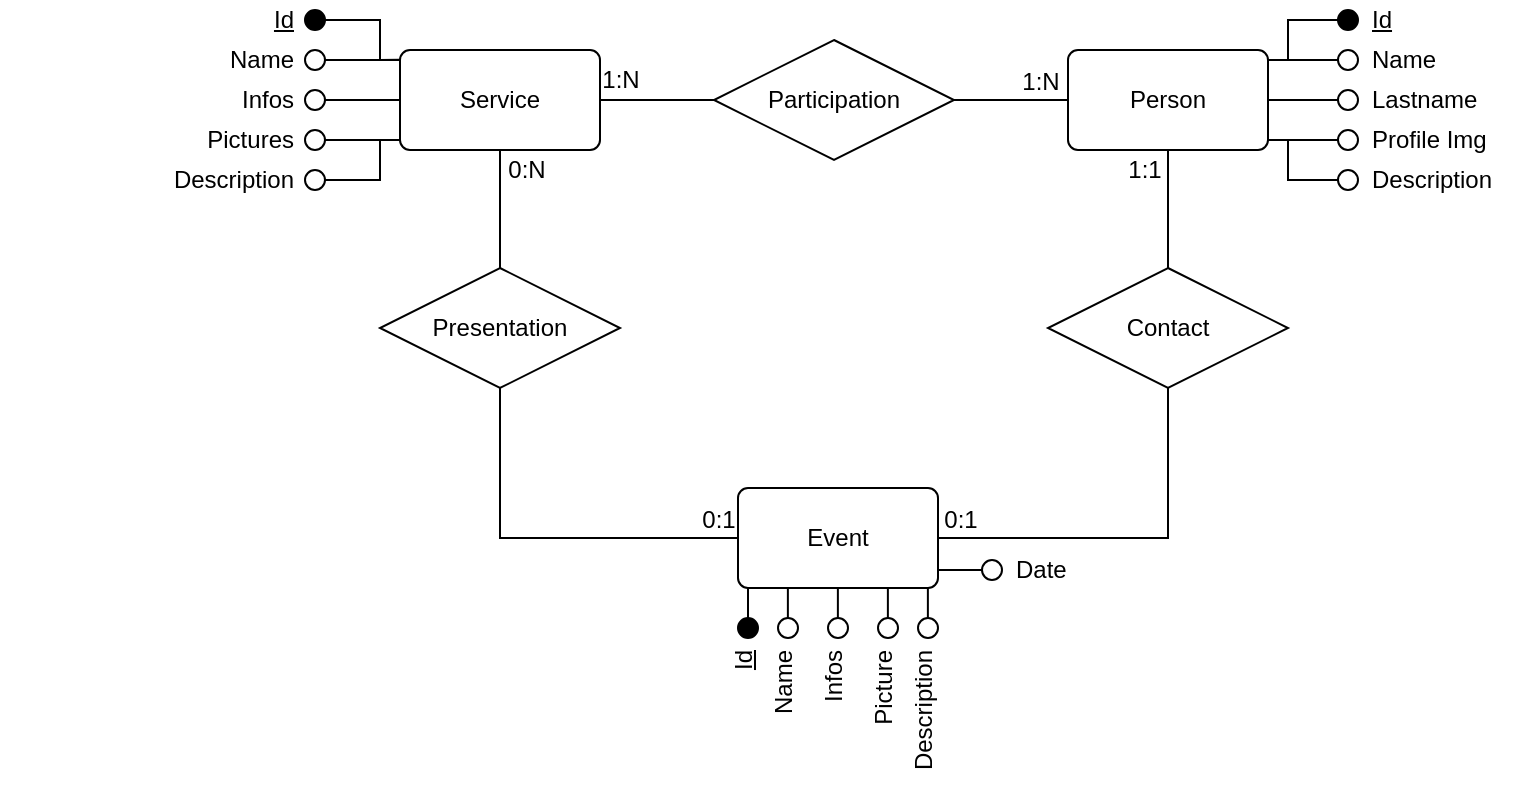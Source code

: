 <mxfile version="12.9.6" type="github">
  <diagram id="yY8FP1khCgJvJXXbFNSa" name="Page-1">
    <mxGraphModel dx="1689" dy="491" grid="1" gridSize="1" guides="1" tooltips="1" connect="1" arrows="1" fold="1" page="1" pageScale="1" pageWidth="850" pageHeight="1100" math="0" shadow="0">
      <root>
        <mxCell id="0" />
        <mxCell id="1" parent="0" />
        <mxCell id="Hg1yuA1bv0Kx8vVud3k1-56" value="" style="group" parent="1" vertex="1" connectable="0">
          <mxGeometry x="384" y="370" width="230" height="100" as="geometry" />
        </mxCell>
        <mxCell id="Hg1yuA1bv0Kx8vVud3k1-54" value="" style="group" parent="Hg1yuA1bv0Kx8vVud3k1-56" vertex="1" connectable="0">
          <mxGeometry width="230" height="100" as="geometry" />
        </mxCell>
        <mxCell id="Hg1yuA1bv0Kx8vVud3k1-52" value="" style="group;container=1;" parent="Hg1yuA1bv0Kx8vVud3k1-54" vertex="1" connectable="0">
          <mxGeometry width="230" height="100" as="geometry" />
        </mxCell>
        <mxCell id="Hg1yuA1bv0Kx8vVud3k1-2" value="Person" style="rounded=1;arcSize=10;whiteSpace=wrap;html=1;align=center;" parent="Hg1yuA1bv0Kx8vVud3k1-52" vertex="1">
          <mxGeometry y="25" width="100" height="50" as="geometry" />
        </mxCell>
        <mxCell id="Hg1yuA1bv0Kx8vVud3k1-50" value="" style="group" parent="Hg1yuA1bv0Kx8vVud3k1-52" vertex="1" connectable="0">
          <mxGeometry x="100" width="130" height="100" as="geometry" />
        </mxCell>
        <mxCell id="Hg1yuA1bv0Kx8vVud3k1-48" value="" style="group" parent="Hg1yuA1bv0Kx8vVud3k1-50" vertex="1" connectable="0">
          <mxGeometry x="35" width="95" height="100" as="geometry" />
        </mxCell>
        <mxCell id="Hg1yuA1bv0Kx8vVud3k1-33" value="" style="group" parent="Hg1yuA1bv0Kx8vVud3k1-48" vertex="1" connectable="0">
          <mxGeometry y="40" width="85" height="20" as="geometry" />
        </mxCell>
        <mxCell id="Hg1yuA1bv0Kx8vVud3k1-23" value="" style="ellipse;whiteSpace=wrap;html=1;aspect=fixed;" parent="Hg1yuA1bv0Kx8vVud3k1-33" vertex="1">
          <mxGeometry y="5" width="10" height="10" as="geometry" />
        </mxCell>
        <mxCell id="Hg1yuA1bv0Kx8vVud3k1-24" value="Lastname" style="text;html=1;align=left;verticalAlign=middle;resizable=0;points=[];autosize=1;" parent="Hg1yuA1bv0Kx8vVud3k1-33" vertex="1">
          <mxGeometry x="15" width="70" height="20" as="geometry" />
        </mxCell>
        <mxCell id="Hg1yuA1bv0Kx8vVud3k1-37" value="" style="group" parent="Hg1yuA1bv0Kx8vVud3k1-48" vertex="1" connectable="0">
          <mxGeometry y="60" width="85" height="20" as="geometry" />
        </mxCell>
        <mxCell id="Hg1yuA1bv0Kx8vVud3k1-25" value="" style="ellipse;whiteSpace=wrap;html=1;aspect=fixed;" parent="Hg1yuA1bv0Kx8vVud3k1-37" vertex="1">
          <mxGeometry y="5" width="10" height="10" as="geometry" />
        </mxCell>
        <mxCell id="Hg1yuA1bv0Kx8vVud3k1-27" value="Profile Img" style="text;html=1;align=left;verticalAlign=middle;resizable=0;points=[];autosize=1;" parent="Hg1yuA1bv0Kx8vVud3k1-37" vertex="1">
          <mxGeometry x="15" width="70" height="20" as="geometry" />
        </mxCell>
        <mxCell id="Hg1yuA1bv0Kx8vVud3k1-38" value="" style="group" parent="Hg1yuA1bv0Kx8vVud3k1-48" vertex="1" connectable="0">
          <mxGeometry y="80" width="95" height="20" as="geometry" />
        </mxCell>
        <mxCell id="Hg1yuA1bv0Kx8vVud3k1-28" value="" style="ellipse;whiteSpace=wrap;html=1;aspect=fixed;" parent="Hg1yuA1bv0Kx8vVud3k1-38" vertex="1">
          <mxGeometry y="5" width="10" height="10" as="geometry" />
        </mxCell>
        <mxCell id="Hg1yuA1bv0Kx8vVud3k1-29" value="Description" style="text;html=1;align=left;verticalAlign=middle;resizable=0;points=[];autosize=1;" parent="Hg1yuA1bv0Kx8vVud3k1-38" vertex="1">
          <mxGeometry x="15" width="80" height="20" as="geometry" />
        </mxCell>
        <mxCell id="Hg1yuA1bv0Kx8vVud3k1-55" value="" style="group" parent="Hg1yuA1bv0Kx8vVud3k1-48" vertex="1" connectable="0">
          <mxGeometry width="65" height="40" as="geometry" />
        </mxCell>
        <mxCell id="Hg1yuA1bv0Kx8vVud3k1-31" value="" style="group" parent="Hg1yuA1bv0Kx8vVud3k1-55" vertex="1" connectable="0">
          <mxGeometry width="45" height="20" as="geometry" />
        </mxCell>
        <mxCell id="Hg1yuA1bv0Kx8vVud3k1-9" value="&lt;u&gt;Id&lt;/u&gt;" style="text;html=1;align=left;verticalAlign=middle;resizable=0;points=[];autosize=1;" parent="Hg1yuA1bv0Kx8vVud3k1-31" vertex="1">
          <mxGeometry x="15" width="30" height="20" as="geometry" />
        </mxCell>
        <mxCell id="Hg1yuA1bv0Kx8vVud3k1-6" value="" style="ellipse;whiteSpace=wrap;html=1;aspect=fixed;fillColor=#000000;" parent="Hg1yuA1bv0Kx8vVud3k1-31" vertex="1">
          <mxGeometry y="5" width="10" height="10" as="geometry" />
        </mxCell>
        <mxCell id="Hg1yuA1bv0Kx8vVud3k1-32" value="" style="group" parent="Hg1yuA1bv0Kx8vVud3k1-55" vertex="1" connectable="0">
          <mxGeometry y="20" width="65" height="20" as="geometry" />
        </mxCell>
        <mxCell id="Hg1yuA1bv0Kx8vVud3k1-20" value="" style="ellipse;whiteSpace=wrap;html=1;aspect=fixed;" parent="Hg1yuA1bv0Kx8vVud3k1-32" vertex="1">
          <mxGeometry y="5" width="10" height="10" as="geometry" />
        </mxCell>
        <mxCell id="Hg1yuA1bv0Kx8vVud3k1-21" value="Name" style="text;html=1;align=left;verticalAlign=middle;resizable=0;points=[];autosize=1;" parent="Hg1yuA1bv0Kx8vVud3k1-32" vertex="1">
          <mxGeometry x="15" width="50" height="20" as="geometry" />
        </mxCell>
        <mxCell id="Hg1yuA1bv0Kx8vVud3k1-49" value="" style="group" parent="Hg1yuA1bv0Kx8vVud3k1-50" vertex="1" connectable="0">
          <mxGeometry y="10" width="35.0" height="80" as="geometry" />
        </mxCell>
        <mxCell id="Hg1yuA1bv0Kx8vVud3k1-44" value="" style="endArrow=none;html=1;rounded=0;exitX=1;exitY=0.5;exitDx=0;exitDy=0;entryX=0;entryY=0.5;entryDx=0;entryDy=0;" parent="Hg1yuA1bv0Kx8vVud3k1-49" edge="1">
          <mxGeometry relative="1" as="geometry">
            <mxPoint y="59.96" as="sourcePoint" />
            <mxPoint x="35.0" y="59.96" as="targetPoint" />
          </mxGeometry>
        </mxCell>
        <mxCell id="Hg1yuA1bv0Kx8vVud3k1-30" value="" style="endArrow=none;html=1;rounded=0;entryX=0;entryY=0.5;entryDx=0;entryDy=0;exitX=1.001;exitY=0.1;exitDx=0;exitDy=0;exitPerimeter=0;" parent="Hg1yuA1bv0Kx8vVud3k1-52" source="Hg1yuA1bv0Kx8vVud3k1-2" target="Hg1yuA1bv0Kx8vVud3k1-6" edge="1">
          <mxGeometry relative="1" as="geometry">
            <mxPoint x="-10" y="105" as="sourcePoint" />
            <mxPoint x="120" y="5" as="targetPoint" />
            <Array as="points">
              <mxPoint x="110" y="30" />
              <mxPoint x="110" y="10" />
            </Array>
          </mxGeometry>
        </mxCell>
        <mxCell id="Hg1yuA1bv0Kx8vVud3k1-39" value="" style="endArrow=none;html=1;rounded=0;exitX=1.001;exitY=0.101;exitDx=0;exitDy=0;exitPerimeter=0;entryX=0;entryY=0.5;entryDx=0;entryDy=0;" parent="Hg1yuA1bv0Kx8vVud3k1-52" source="Hg1yuA1bv0Kx8vVud3k1-2" target="Hg1yuA1bv0Kx8vVud3k1-20" edge="1">
          <mxGeometry relative="1" as="geometry">
            <mxPoint x="110" y="45" as="sourcePoint" />
            <mxPoint x="134" y="30" as="targetPoint" />
            <Array as="points">
              <mxPoint x="110" y="30" />
            </Array>
          </mxGeometry>
        </mxCell>
        <mxCell id="Hg1yuA1bv0Kx8vVud3k1-43" value="" style="endArrow=none;html=1;rounded=0;exitX=1;exitY=0.5;exitDx=0;exitDy=0;entryX=0;entryY=0.5;entryDx=0;entryDy=0;" parent="Hg1yuA1bv0Kx8vVud3k1-52" source="Hg1yuA1bv0Kx8vVud3k1-2" target="Hg1yuA1bv0Kx8vVud3k1-23" edge="1">
          <mxGeometry relative="1" as="geometry">
            <mxPoint x="109.6" y="39.95" as="sourcePoint" />
            <mxPoint x="145.0" y="40" as="targetPoint" />
          </mxGeometry>
        </mxCell>
        <mxCell id="Hg1yuA1bv0Kx8vVud3k1-45" value="" style="endArrow=none;html=1;rounded=0;entryX=0;entryY=0.5;entryDx=0;entryDy=0;exitX=1;exitY=0.899;exitDx=0;exitDy=0;exitPerimeter=0;" parent="Hg1yuA1bv0Kx8vVud3k1-52" source="Hg1yuA1bv0Kx8vVud3k1-2" target="Hg1yuA1bv0Kx8vVud3k1-28" edge="1">
          <mxGeometry relative="1" as="geometry">
            <mxPoint x="120" y="75" as="sourcePoint" />
            <mxPoint x="145.0" y="79.96" as="targetPoint" />
            <Array as="points">
              <mxPoint x="110" y="70" />
              <mxPoint x="110" y="90" />
            </Array>
          </mxGeometry>
        </mxCell>
        <mxCell id="Hg1yuA1bv0Kx8vVud3k1-118" value="" style="group" parent="1" vertex="1" connectable="0">
          <mxGeometry x="-150" y="370" width="230" height="100" as="geometry" />
        </mxCell>
        <mxCell id="Hg1yuA1bv0Kx8vVud3k1-89" value="" style="group" parent="Hg1yuA1bv0Kx8vVud3k1-118" vertex="1" connectable="0">
          <mxGeometry width="230" height="100" as="geometry" />
        </mxCell>
        <mxCell id="Hg1yuA1bv0Kx8vVud3k1-90" value="" style="group" parent="Hg1yuA1bv0Kx8vVud3k1-89" vertex="1" connectable="0">
          <mxGeometry width="230" height="100" as="geometry" />
        </mxCell>
        <mxCell id="Hg1yuA1bv0Kx8vVud3k1-142" value="" style="group" parent="Hg1yuA1bv0Kx8vVud3k1-90" vertex="1" connectable="0">
          <mxGeometry x="67.5" width="95" height="100" as="geometry" />
        </mxCell>
        <mxCell id="Hg1yuA1bv0Kx8vVud3k1-127" value="" style="group" parent="Hg1yuA1bv0Kx8vVud3k1-142" vertex="1" connectable="0">
          <mxGeometry width="95" height="100" as="geometry" />
        </mxCell>
        <mxCell id="Hg1yuA1bv0Kx8vVud3k1-126" value="" style="group" parent="Hg1yuA1bv0Kx8vVud3k1-127" vertex="1" connectable="0">
          <mxGeometry y="80" width="95" height="20" as="geometry" />
        </mxCell>
        <mxCell id="Hg1yuA1bv0Kx8vVud3k1-102" value="" style="ellipse;whiteSpace=wrap;html=1;aspect=fixed;" parent="Hg1yuA1bv0Kx8vVud3k1-126" vertex="1">
          <mxGeometry x="85" y="5" width="10" height="10" as="geometry" />
        </mxCell>
        <mxCell id="Hg1yuA1bv0Kx8vVud3k1-103" value="Description" style="text;html=1;align=right;verticalAlign=middle;resizable=0;points=[];autosize=1;" parent="Hg1yuA1bv0Kx8vVud3k1-126" vertex="1">
          <mxGeometry width="80" height="20" as="geometry" />
        </mxCell>
        <mxCell id="Hg1yuA1bv0Kx8vVud3k1-141" value="" style="group" parent="Hg1yuA1bv0Kx8vVud3k1-127" vertex="1" connectable="0">
          <mxGeometry x="20" width="75" height="80" as="geometry" />
        </mxCell>
        <mxCell id="Hg1yuA1bv0Kx8vVud3k1-122" value="" style="group" parent="Hg1yuA1bv0Kx8vVud3k1-141" vertex="1" connectable="0">
          <mxGeometry x="10" y="20" width="65" height="20" as="geometry" />
        </mxCell>
        <mxCell id="Hg1yuA1bv0Kx8vVud3k1-110" value="Name" style="text;html=1;align=right;verticalAlign=middle;resizable=0;points=[];autosize=1;" parent="Hg1yuA1bv0Kx8vVud3k1-122" vertex="1">
          <mxGeometry width="50" height="20" as="geometry" />
        </mxCell>
        <mxCell id="Hg1yuA1bv0Kx8vVud3k1-140" value="" style="group" parent="Hg1yuA1bv0Kx8vVud3k1-122" vertex="1" connectable="0">
          <mxGeometry x="55" y="5" width="10" height="10" as="geometry" />
        </mxCell>
        <mxCell id="Hg1yuA1bv0Kx8vVud3k1-109" value="" style="ellipse;whiteSpace=wrap;html=1;aspect=fixed;" parent="Hg1yuA1bv0Kx8vVud3k1-140" vertex="1">
          <mxGeometry width="10" height="10" as="geometry" />
        </mxCell>
        <mxCell id="Hg1yuA1bv0Kx8vVud3k1-125" value="" style="group" parent="Hg1yuA1bv0Kx8vVud3k1-141" vertex="1" connectable="0">
          <mxGeometry y="60" width="75" height="20" as="geometry" />
        </mxCell>
        <mxCell id="Hg1yuA1bv0Kx8vVud3k1-99" value="" style="ellipse;whiteSpace=wrap;html=1;aspect=fixed;" parent="Hg1yuA1bv0Kx8vVud3k1-125" vertex="1">
          <mxGeometry x="65" y="5" width="10" height="10" as="geometry" />
        </mxCell>
        <mxCell id="Hg1yuA1bv0Kx8vVud3k1-100" value="Pictures" style="text;html=1;align=right;verticalAlign=middle;resizable=0;points=[];autosize=1;" parent="Hg1yuA1bv0Kx8vVud3k1-125" vertex="1">
          <mxGeometry width="60" height="20" as="geometry" />
        </mxCell>
        <mxCell id="Hg1yuA1bv0Kx8vVud3k1-137" value="" style="group" parent="Hg1yuA1bv0Kx8vVud3k1-141" vertex="1" connectable="0">
          <mxGeometry x="20" width="55" height="60" as="geometry" />
        </mxCell>
        <mxCell id="Hg1yuA1bv0Kx8vVud3k1-121" value="" style="group" parent="Hg1yuA1bv0Kx8vVud3k1-137" vertex="1" connectable="0">
          <mxGeometry x="10" width="45" height="20" as="geometry" />
        </mxCell>
        <mxCell id="Hg1yuA1bv0Kx8vVud3k1-106" value="&lt;u&gt;Id&lt;/u&gt;" style="text;html=1;align=right;verticalAlign=middle;resizable=0;points=[];autosize=1;" parent="Hg1yuA1bv0Kx8vVud3k1-121" vertex="1">
          <mxGeometry width="30" height="20" as="geometry" />
        </mxCell>
        <mxCell id="Hg1yuA1bv0Kx8vVud3k1-107" value="" style="ellipse;whiteSpace=wrap;html=1;aspect=fixed;fillColor=#000000;" parent="Hg1yuA1bv0Kx8vVud3k1-121" vertex="1">
          <mxGeometry x="35" y="5" width="10" height="10" as="geometry" />
        </mxCell>
        <mxCell id="Hg1yuA1bv0Kx8vVud3k1-123" value="" style="group" parent="Hg1yuA1bv0Kx8vVud3k1-137" vertex="1" connectable="0">
          <mxGeometry y="40" width="55" height="20" as="geometry" />
        </mxCell>
        <mxCell id="Hg1yuA1bv0Kx8vVud3k1-96" value="" style="ellipse;whiteSpace=wrap;html=1;aspect=fixed;" parent="Hg1yuA1bv0Kx8vVud3k1-123" vertex="1">
          <mxGeometry x="45" y="5" width="10" height="10" as="geometry" />
        </mxCell>
        <mxCell id="Hg1yuA1bv0Kx8vVud3k1-97" value="Infos" style="text;html=1;align=right;verticalAlign=middle;resizable=0;points=[];autosize=1;" parent="Hg1yuA1bv0Kx8vVud3k1-123" vertex="1">
          <mxGeometry width="40" height="20" as="geometry" />
        </mxCell>
        <mxCell id="Hg1yuA1bv0Kx8vVud3k1-92" value="Service" style="rounded=1;arcSize=10;whiteSpace=wrap;html=1;align=center;" parent="1" vertex="1">
          <mxGeometry x="50" y="395" width="100" height="50" as="geometry" />
        </mxCell>
        <mxCell id="Hg1yuA1bv0Kx8vVud3k1-129" value="" style="endArrow=none;html=1;rounded=0;exitX=1;exitY=0.5;exitDx=0;exitDy=0;entryX=0;entryY=0.1;entryDx=0;entryDy=0;entryPerimeter=0;" parent="1" source="Hg1yuA1bv0Kx8vVud3k1-109" target="Hg1yuA1bv0Kx8vVud3k1-92" edge="1">
          <mxGeometry relative="1" as="geometry">
            <mxPoint x="10" y="410" as="sourcePoint" />
            <mxPoint x="40" y="400" as="targetPoint" />
          </mxGeometry>
        </mxCell>
        <mxCell id="Hg1yuA1bv0Kx8vVud3k1-131" value="" style="endArrow=none;html=1;rounded=0;entryX=0;entryY=0.5;entryDx=0;entryDy=0;exitX=1;exitY=0.5;exitDx=0;exitDy=0;" parent="1" source="Hg1yuA1bv0Kx8vVud3k1-96" target="Hg1yuA1bv0Kx8vVud3k1-92" edge="1">
          <mxGeometry relative="1" as="geometry">
            <mxPoint x="-5" y="420" as="sourcePoint" />
            <mxPoint x="55" y="419.93" as="targetPoint" />
          </mxGeometry>
        </mxCell>
        <mxCell id="Hg1yuA1bv0Kx8vVud3k1-135" value="" style="endArrow=none;html=1;rounded=0;exitX=1;exitY=0.5;exitDx=0;exitDy=0;horizontal=0;entryX=0;entryY=0.899;entryDx=0;entryDy=0;entryPerimeter=0;" parent="1" source="Hg1yuA1bv0Kx8vVud3k1-102" target="Hg1yuA1bv0Kx8vVud3k1-92" edge="1">
          <mxGeometry relative="1" as="geometry">
            <mxPoint x="10" y="460" as="sourcePoint" />
            <mxPoint x="50" y="450" as="targetPoint" />
            <Array as="points">
              <mxPoint x="40" y="460" />
              <mxPoint x="40" y="440" />
            </Array>
          </mxGeometry>
        </mxCell>
        <mxCell id="Hg1yuA1bv0Kx8vVud3k1-132" value="" style="endArrow=none;html=1;rounded=0;exitX=1;exitY=0.5;exitDx=0;exitDy=0;" parent="1" source="Hg1yuA1bv0Kx8vVud3k1-99" edge="1">
          <mxGeometry relative="1" as="geometry">
            <mxPoint x="-5" y="440" as="sourcePoint" />
            <mxPoint x="40" y="440" as="targetPoint" />
          </mxGeometry>
        </mxCell>
        <mxCell id="Hg1yuA1bv0Kx8vVud3k1-139" value="" style="endArrow=none;html=1;rounded=0;exitX=1;exitY=0.5;exitDx=0;exitDy=0;entryX=-0.002;entryY=0.097;entryDx=0;entryDy=0;entryPerimeter=0;" parent="1" source="Hg1yuA1bv0Kx8vVud3k1-107" target="Hg1yuA1bv0Kx8vVud3k1-92" edge="1">
          <mxGeometry relative="1" as="geometry">
            <mxPoint x="20" y="380" as="sourcePoint" />
            <mxPoint x="180" y="380" as="targetPoint" />
            <Array as="points">
              <mxPoint x="40" y="380" />
              <mxPoint x="40" y="400" />
            </Array>
          </mxGeometry>
        </mxCell>
        <mxCell id="F1gf2Cr57VOTkDUYjZcg-46" style="edgeStyle=orthogonalEdgeStyle;rounded=0;orthogonalLoop=1;jettySize=auto;html=1;exitX=1;exitY=0.5;exitDx=0;exitDy=0;entryX=0;entryY=0.5;entryDx=0;entryDy=0;endArrow=none;endFill=0;" edge="1" parent="1" source="F1gf2Cr57VOTkDUYjZcg-40" target="Hg1yuA1bv0Kx8vVud3k1-2">
          <mxGeometry relative="1" as="geometry" />
        </mxCell>
        <mxCell id="F1gf2Cr57VOTkDUYjZcg-49" value="1:N" style="text;html=1;align=center;verticalAlign=middle;resizable=0;points=[];labelBackgroundColor=#ffffff;" vertex="1" connectable="0" parent="F1gf2Cr57VOTkDUYjZcg-46">
          <mxGeometry x="0.395" relative="1" as="geometry">
            <mxPoint x="2.25" y="-9" as="offset" />
          </mxGeometry>
        </mxCell>
        <mxCell id="F1gf2Cr57VOTkDUYjZcg-47" style="edgeStyle=orthogonalEdgeStyle;rounded=0;orthogonalLoop=1;jettySize=auto;html=1;exitX=0;exitY=0.5;exitDx=0;exitDy=0;entryX=1;entryY=0.5;entryDx=0;entryDy=0;endArrow=none;endFill=0;" edge="1" parent="1" source="F1gf2Cr57VOTkDUYjZcg-40" target="Hg1yuA1bv0Kx8vVud3k1-92">
          <mxGeometry relative="1" as="geometry" />
        </mxCell>
        <mxCell id="F1gf2Cr57VOTkDUYjZcg-52" value="1:N" style="text;html=1;align=center;verticalAlign=middle;resizable=0;points=[];labelBackgroundColor=#ffffff;" vertex="1" connectable="0" parent="F1gf2Cr57VOTkDUYjZcg-47">
          <mxGeometry x="0.175" relative="1" as="geometry">
            <mxPoint x="-13.5" y="-10" as="offset" />
          </mxGeometry>
        </mxCell>
        <mxCell id="F1gf2Cr57VOTkDUYjZcg-40" value="Participation" style="shape=rhombus;perimeter=rhombusPerimeter;whiteSpace=wrap;html=1;align=center;" vertex="1" parent="1">
          <mxGeometry x="207" y="390" width="120" height="60" as="geometry" />
        </mxCell>
        <mxCell id="F1gf2Cr57VOTkDUYjZcg-35" value="&lt;u&gt;Id&lt;/u&gt;" style="text;html=1;align=right;verticalAlign=middle;resizable=0;points=[];autosize=1;rotation=270;" vertex="1" parent="1">
          <mxGeometry x="212" y="694" width="20" height="20" as="geometry" />
        </mxCell>
        <mxCell id="F1gf2Cr57VOTkDUYjZcg-36" value="Name" style="text;html=1;align=right;verticalAlign=middle;resizable=0;points=[];autosize=1;rotation=270;" vertex="1" parent="1">
          <mxGeometry x="217" y="709" width="50" height="20" as="geometry" />
        </mxCell>
        <mxCell id="F1gf2Cr57VOTkDUYjZcg-37" value="Infos" style="text;html=1;align=right;verticalAlign=middle;resizable=0;points=[];autosize=1;rotation=270;" vertex="1" parent="1">
          <mxGeometry x="248" y="704" width="37" height="18" as="geometry" />
        </mxCell>
        <mxCell id="F1gf2Cr57VOTkDUYjZcg-38" value="Picture" style="text;html=1;align=right;verticalAlign=middle;resizable=0;points=[];autosize=1;rotation=270;" vertex="1" parent="1">
          <mxGeometry x="268" y="709" width="47" height="18" as="geometry" />
        </mxCell>
        <mxCell id="F1gf2Cr57VOTkDUYjZcg-39" value="Description" style="text;html=1;align=right;verticalAlign=middle;resizable=0;points=[];autosize=1;rotation=270;" vertex="1" parent="1">
          <mxGeometry x="277" y="720" width="70" height="18" as="geometry" />
        </mxCell>
        <mxCell id="F1gf2Cr57VOTkDUYjZcg-54" style="edgeStyle=orthogonalEdgeStyle;rounded=0;orthogonalLoop=1;jettySize=auto;html=1;exitX=0.5;exitY=0;exitDx=0;exitDy=0;entryX=0.5;entryY=1;entryDx=0;entryDy=0;endArrow=none;endFill=0;" edge="1" parent="1" source="F1gf2Cr57VOTkDUYjZcg-53" target="Hg1yuA1bv0Kx8vVud3k1-92">
          <mxGeometry relative="1" as="geometry" />
        </mxCell>
        <mxCell id="F1gf2Cr57VOTkDUYjZcg-56" value="0:N" style="text;html=1;align=center;verticalAlign=middle;resizable=0;points=[];labelBackgroundColor=#ffffff;" vertex="1" connectable="0" parent="F1gf2Cr57VOTkDUYjZcg-54">
          <mxGeometry x="0.449" relative="1" as="geometry">
            <mxPoint x="13" y="-7.25" as="offset" />
          </mxGeometry>
        </mxCell>
        <mxCell id="F1gf2Cr57VOTkDUYjZcg-55" style="edgeStyle=orthogonalEdgeStyle;rounded=0;orthogonalLoop=1;jettySize=auto;html=1;exitX=0.5;exitY=1;exitDx=0;exitDy=0;entryX=0;entryY=0.5;entryDx=0;entryDy=0;endArrow=none;endFill=0;" edge="1" parent="1" source="F1gf2Cr57VOTkDUYjZcg-53" target="F1gf2Cr57VOTkDUYjZcg-4">
          <mxGeometry relative="1" as="geometry" />
        </mxCell>
        <mxCell id="F1gf2Cr57VOTkDUYjZcg-57" value="0:1" style="text;html=1;align=center;verticalAlign=middle;resizable=0;points=[];labelBackgroundColor=#ffffff;" vertex="1" connectable="0" parent="F1gf2Cr57VOTkDUYjZcg-55">
          <mxGeometry x="0.467" y="-1" relative="1" as="geometry">
            <mxPoint x="40.75" y="-10" as="offset" />
          </mxGeometry>
        </mxCell>
        <mxCell id="F1gf2Cr57VOTkDUYjZcg-53" value="Presentation" style="shape=rhombus;perimeter=rhombusPerimeter;whiteSpace=wrap;html=1;align=center;" vertex="1" parent="1">
          <mxGeometry x="40" y="504" width="120" height="60" as="geometry" />
        </mxCell>
        <mxCell id="F1gf2Cr57VOTkDUYjZcg-59" style="edgeStyle=orthogonalEdgeStyle;rounded=0;orthogonalLoop=1;jettySize=auto;html=1;exitX=0.5;exitY=0;exitDx=0;exitDy=0;endArrow=none;endFill=0;" edge="1" parent="1" source="F1gf2Cr57VOTkDUYjZcg-58" target="Hg1yuA1bv0Kx8vVud3k1-2">
          <mxGeometry relative="1" as="geometry" />
        </mxCell>
        <mxCell id="F1gf2Cr57VOTkDUYjZcg-62" value="1:1" style="text;html=1;align=center;verticalAlign=middle;resizable=0;points=[];labelBackgroundColor=#ffffff;" vertex="1" connectable="0" parent="F1gf2Cr57VOTkDUYjZcg-59">
          <mxGeometry x="0.331" relative="1" as="geometry">
            <mxPoint x="-12" y="-9.75" as="offset" />
          </mxGeometry>
        </mxCell>
        <mxCell id="F1gf2Cr57VOTkDUYjZcg-60" style="edgeStyle=orthogonalEdgeStyle;rounded=0;orthogonalLoop=1;jettySize=auto;html=1;exitX=0.5;exitY=1;exitDx=0;exitDy=0;entryX=1;entryY=0.5;entryDx=0;entryDy=0;endArrow=none;endFill=0;" edge="1" parent="1" source="F1gf2Cr57VOTkDUYjZcg-58" target="F1gf2Cr57VOTkDUYjZcg-4">
          <mxGeometry relative="1" as="geometry" />
        </mxCell>
        <mxCell id="F1gf2Cr57VOTkDUYjZcg-61" value="0:1" style="text;html=1;align=center;verticalAlign=middle;resizable=0;points=[];labelBackgroundColor=#ffffff;" vertex="1" connectable="0" parent="F1gf2Cr57VOTkDUYjZcg-60">
          <mxGeometry x="0.732" y="1" relative="1" as="geometry">
            <mxPoint x="-14.5" y="-10" as="offset" />
          </mxGeometry>
        </mxCell>
        <mxCell id="F1gf2Cr57VOTkDUYjZcg-58" value="Contact" style="shape=rhombus;perimeter=rhombusPerimeter;whiteSpace=wrap;html=1;align=center;" vertex="1" parent="1">
          <mxGeometry x="374" y="504" width="120" height="60" as="geometry" />
        </mxCell>
        <mxCell id="F1gf2Cr57VOTkDUYjZcg-64" style="edgeStyle=orthogonalEdgeStyle;rounded=0;orthogonalLoop=1;jettySize=auto;html=1;exitX=1;exitY=0.75;exitDx=0;exitDy=0;entryX=0;entryY=0.5;entryDx=0;entryDy=0;endArrow=none;endFill=0;" edge="1" parent="1" source="F1gf2Cr57VOTkDUYjZcg-4" target="F1gf2Cr57VOTkDUYjZcg-63">
          <mxGeometry relative="1" as="geometry">
            <Array as="points">
              <mxPoint x="319" y="655" />
            </Array>
          </mxGeometry>
        </mxCell>
        <mxCell id="F1gf2Cr57VOTkDUYjZcg-4" value="Event" style="rounded=1;arcSize=10;whiteSpace=wrap;html=1;align=center;" vertex="1" parent="1">
          <mxGeometry x="219" y="614" width="100" height="50" as="geometry" />
        </mxCell>
        <mxCell id="F1gf2Cr57VOTkDUYjZcg-19" value="" style="ellipse;whiteSpace=wrap;html=1;aspect=fixed;fillColor=#000000;" vertex="1" parent="1">
          <mxGeometry x="219" y="679" width="10" height="10" as="geometry" />
        </mxCell>
        <mxCell id="F1gf2Cr57VOTkDUYjZcg-21" value="" style="ellipse;whiteSpace=wrap;html=1;aspect=fixed;" vertex="1" parent="1">
          <mxGeometry x="239" y="679" width="10" height="10" as="geometry" />
        </mxCell>
        <mxCell id="F1gf2Cr57VOTkDUYjZcg-8" value="" style="ellipse;whiteSpace=wrap;html=1;aspect=fixed;" vertex="1" parent="1">
          <mxGeometry x="264" y="679" width="10" height="10" as="geometry" />
        </mxCell>
        <mxCell id="F1gf2Cr57VOTkDUYjZcg-11" value="" style="ellipse;whiteSpace=wrap;html=1;aspect=fixed;" vertex="1" parent="1">
          <mxGeometry x="289" y="679" width="10" height="10" as="geometry" />
        </mxCell>
        <mxCell id="F1gf2Cr57VOTkDUYjZcg-14" value="" style="ellipse;whiteSpace=wrap;html=1;aspect=fixed;" vertex="1" parent="1">
          <mxGeometry x="309" y="679" width="10" height="10" as="geometry" />
        </mxCell>
        <mxCell id="F1gf2Cr57VOTkDUYjZcg-30" value="" style="endArrow=none;html=1;rounded=0;exitX=0.05;exitY=1.001;exitDx=0;exitDy=0;exitPerimeter=0;entryX=0.5;entryY=0;entryDx=0;entryDy=0;" edge="1" parent="1" source="F1gf2Cr57VOTkDUYjZcg-4" target="F1gf2Cr57VOTkDUYjZcg-19">
          <mxGeometry relative="1" as="geometry">
            <mxPoint x="139" y="679" as="sourcePoint" />
            <mxPoint x="299" y="679" as="targetPoint" />
          </mxGeometry>
        </mxCell>
        <mxCell id="F1gf2Cr57VOTkDUYjZcg-31" value="" style="endArrow=none;html=1;rounded=0;exitX=0.05;exitY=1.001;exitDx=0;exitDy=0;exitPerimeter=0;entryX=0.5;entryY=0;entryDx=0;entryDy=0;" edge="1" parent="1">
          <mxGeometry relative="1" as="geometry">
            <mxPoint x="243.94" y="664.05" as="sourcePoint" />
            <mxPoint x="243.94" y="679" as="targetPoint" />
          </mxGeometry>
        </mxCell>
        <mxCell id="F1gf2Cr57VOTkDUYjZcg-32" value="" style="endArrow=none;html=1;rounded=0;exitX=0.05;exitY=1.001;exitDx=0;exitDy=0;exitPerimeter=0;entryX=0.5;entryY=0;entryDx=0;entryDy=0;" edge="1" parent="1">
          <mxGeometry relative="1" as="geometry">
            <mxPoint x="268.94" y="664" as="sourcePoint" />
            <mxPoint x="268.94" y="678.95" as="targetPoint" />
          </mxGeometry>
        </mxCell>
        <mxCell id="F1gf2Cr57VOTkDUYjZcg-33" value="" style="endArrow=none;html=1;rounded=0;exitX=0.05;exitY=1.001;exitDx=0;exitDy=0;exitPerimeter=0;entryX=0.5;entryY=0;entryDx=0;entryDy=0;" edge="1" parent="1">
          <mxGeometry relative="1" as="geometry">
            <mxPoint x="293.94" y="664" as="sourcePoint" />
            <mxPoint x="293.94" y="678.95" as="targetPoint" />
          </mxGeometry>
        </mxCell>
        <mxCell id="F1gf2Cr57VOTkDUYjZcg-34" value="" style="endArrow=none;html=1;rounded=0;exitX=0.05;exitY=1.001;exitDx=0;exitDy=0;exitPerimeter=0;entryX=0.5;entryY=0;entryDx=0;entryDy=0;" edge="1" parent="1">
          <mxGeometry relative="1" as="geometry">
            <mxPoint x="313.94" y="664" as="sourcePoint" />
            <mxPoint x="313.94" y="678.95" as="targetPoint" />
          </mxGeometry>
        </mxCell>
        <mxCell id="F1gf2Cr57VOTkDUYjZcg-63" value="" style="ellipse;whiteSpace=wrap;html=1;aspect=fixed;" vertex="1" parent="1">
          <mxGeometry x="341" y="650" width="10" height="10" as="geometry" />
        </mxCell>
        <mxCell id="F1gf2Cr57VOTkDUYjZcg-65" value="Date" style="text;html=1;align=left;verticalAlign=middle;resizable=0;points=[];autosize=1;" vertex="1" parent="1">
          <mxGeometry x="356" y="646" width="36" height="18" as="geometry" />
        </mxCell>
      </root>
    </mxGraphModel>
  </diagram>
</mxfile>
